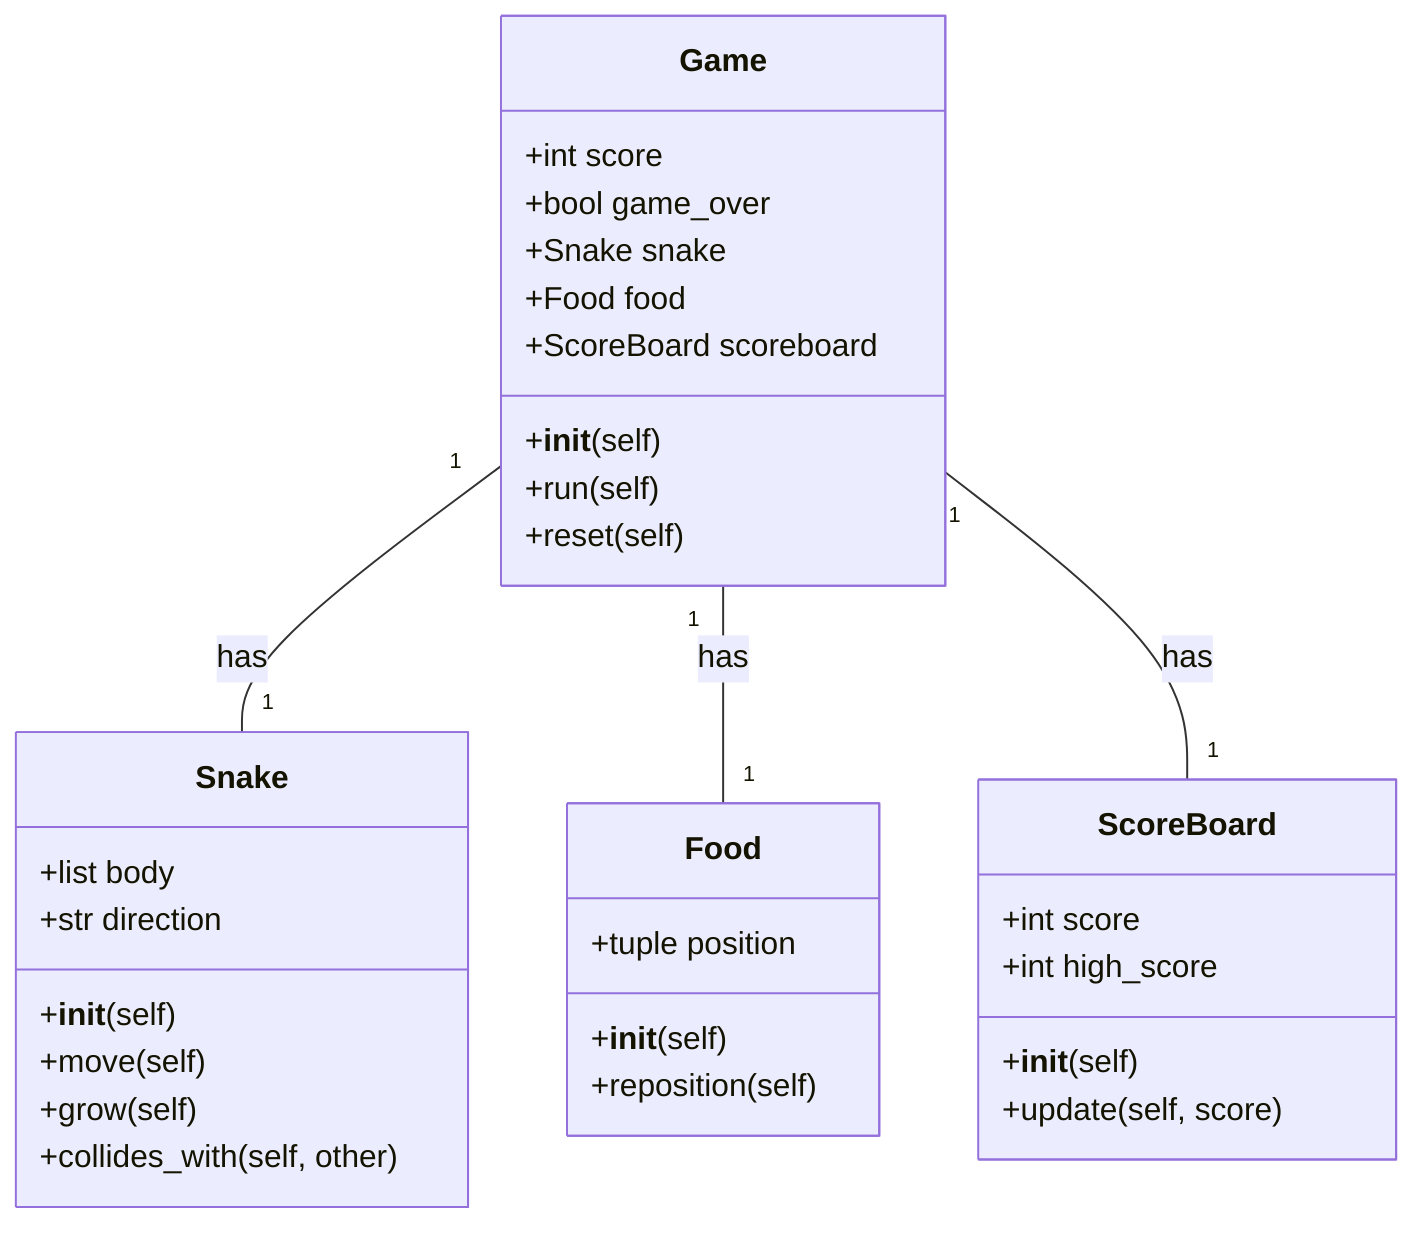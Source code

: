 classDiagram
    class Game{
        +int score
        +bool game_over
        +Snake snake
        +Food food
        +ScoreBoard scoreboard
        +__init__(self)
        +run(self)
        +reset(self)
    }
    class Snake{
        +list body
        +str direction
        +__init__(self)
        +move(self)
        +grow(self)
        +collides_with(self, other)
    }
    class Food{
        +tuple position
        +__init__(self)
        +reposition(self)
    }
    class ScoreBoard{
        +int score
        +int high_score
        +__init__(self)
        +update(self, score)
    }
    Game "1" -- "1" Snake: has
    Game "1" -- "1" Food: has
    Game "1" -- "1" ScoreBoard: has